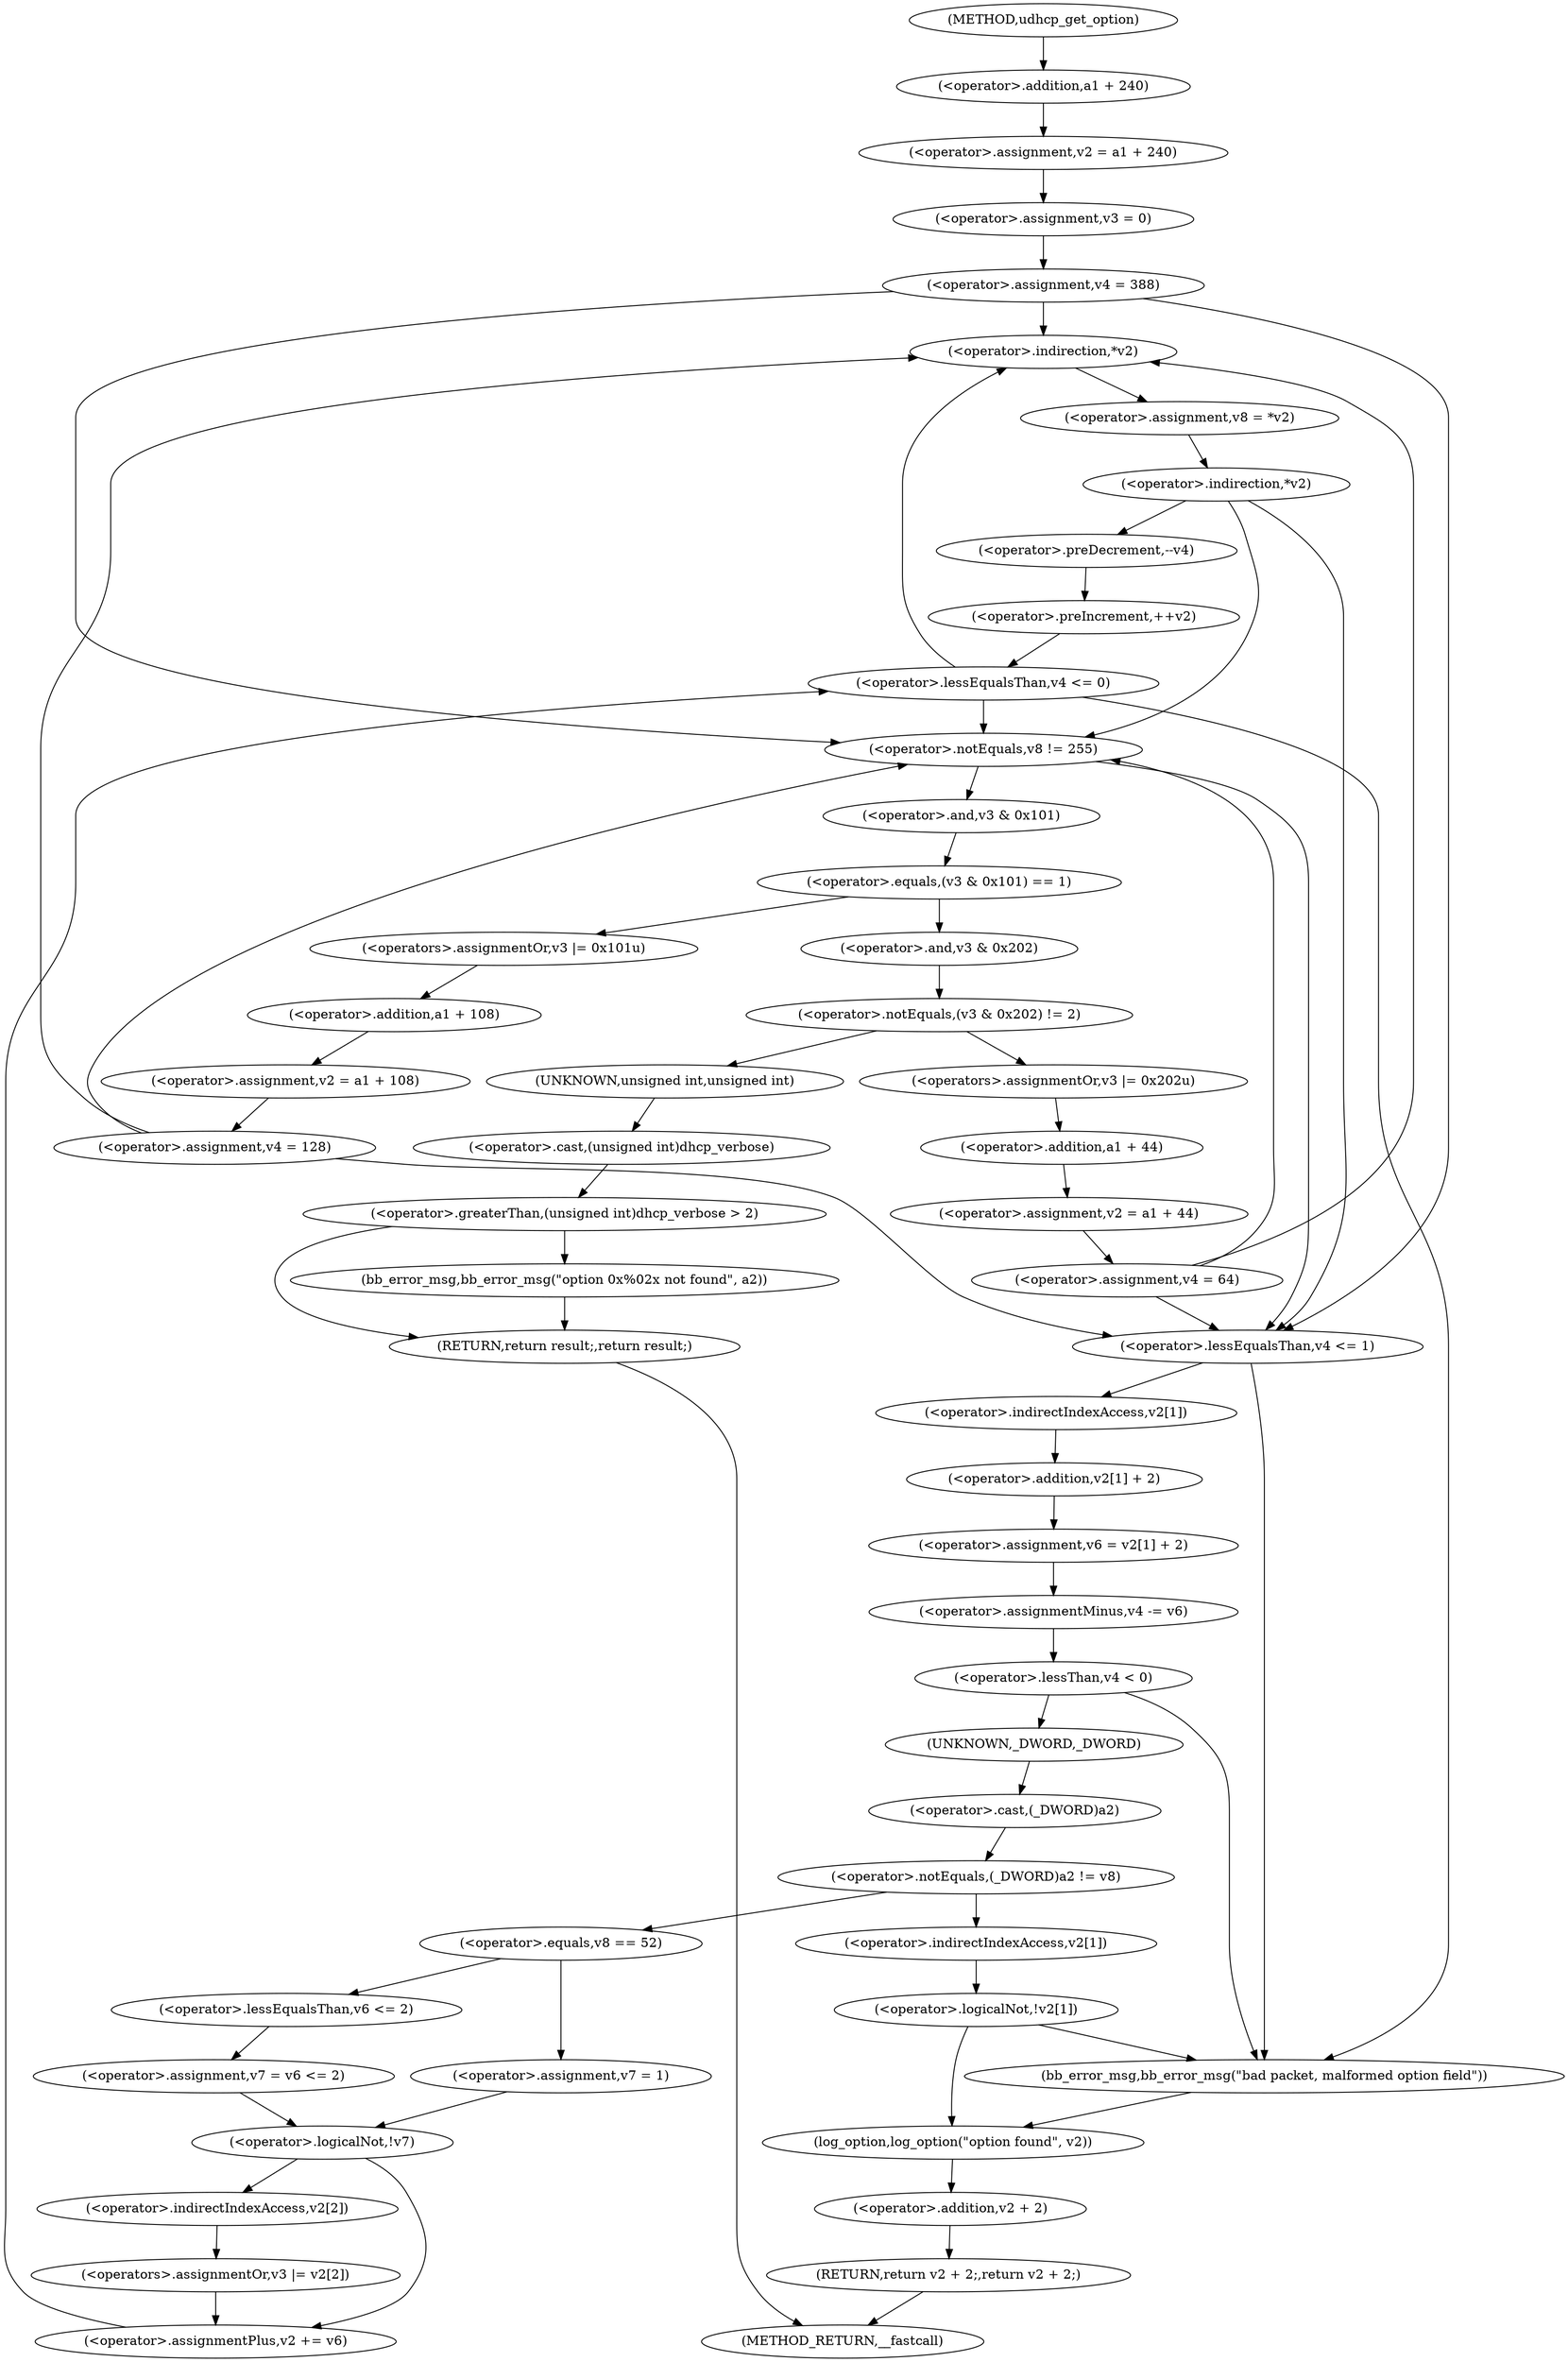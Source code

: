 digraph udhcp_get_option {  
"1000119" [label = "(<operator>.assignment,v2 = a1 + 240)" ]
"1000121" [label = "(<operator>.addition,a1 + 240)" ]
"1000124" [label = "(<operator>.assignment,v3 = 0)" ]
"1000127" [label = "(<operator>.assignment,v4 = 388)" ]
"1000136" [label = "(<operator>.assignment,v8 = *v2)" ]
"1000138" [label = "(<operator>.indirection,*v2)" ]
"1000141" [label = "(<operator>.indirection,*v2)" ]
"1000144" [label = "(<operator>.preDecrement,--v4)" ]
"1000146" [label = "(<operator>.preIncrement,++v2)" ]
"1000150" [label = "(<operator>.lessEqualsThan,v4 <= 0)" ]
"1000155" [label = "(<operator>.notEquals,v8 != 255)" ]
"1000160" [label = "(<operator>.equals,(v3 & 0x101) == 1)" ]
"1000161" [label = "(<operator>.and,v3 & 0x101)" ]
"1000166" [label = "(<operators>.assignmentOr,v3 |= 0x101u)" ]
"1000169" [label = "(<operator>.assignment,v2 = a1 + 108)" ]
"1000171" [label = "(<operator>.addition,a1 + 108)" ]
"1000174" [label = "(<operator>.assignment,v4 = 128)" ]
"1000180" [label = "(<operator>.notEquals,(v3 & 0x202) != 2)" ]
"1000181" [label = "(<operator>.and,v3 & 0x202)" ]
"1000188" [label = "(<operator>.greaterThan,(unsigned int)dhcp_verbose > 2)" ]
"1000189" [label = "(<operator>.cast,(unsigned int)dhcp_verbose)" ]
"1000190" [label = "(UNKNOWN,unsigned int,unsigned int)" ]
"1000194" [label = "(bb_error_msg,bb_error_msg(\"option 0x%02x not found\", a2))" ]
"1000198" [label = "(RETURN,return result;,return result;)" ]
"1000200" [label = "(<operators>.assignmentOr,v3 |= 0x202u)" ]
"1000203" [label = "(<operator>.assignment,v2 = a1 + 44)" ]
"1000205" [label = "(<operator>.addition,a1 + 44)" ]
"1000208" [label = "(<operator>.assignment,v4 = 64)" ]
"1000212" [label = "(<operator>.lessEqualsThan,v4 <= 1)" ]
"1000216" [label = "(<operator>.assignment,v6 = v2[1] + 2)" ]
"1000218" [label = "(<operator>.addition,v2[1] + 2)" ]
"1000219" [label = "(<operator>.indirectIndexAccess,v2[1])" ]
"1000223" [label = "(<operator>.assignmentMinus,v4 -= v6)" ]
"1000227" [label = "(<operator>.lessThan,v4 < 0)" ]
"1000232" [label = "(<operator>.notEquals,(_DWORD)a2 != v8)" ]
"1000233" [label = "(<operator>.cast,(_DWORD)a2)" ]
"1000234" [label = "(UNKNOWN,_DWORD,_DWORD)" ]
"1000239" [label = "(<operator>.equals,v8 == 52)" ]
"1000242" [label = "(<operator>.assignment,v7 = v6 <= 2)" ]
"1000244" [label = "(<operator>.lessEqualsThan,v6 <= 2)" ]
"1000248" [label = "(<operator>.assignment,v7 = 1)" ]
"1000252" [label = "(<operator>.logicalNot,!v7)" ]
"1000254" [label = "(<operators>.assignmentOr,v3 |= v2[2])" ]
"1000256" [label = "(<operator>.indirectIndexAccess,v2[2])" ]
"1000259" [label = "(<operator>.assignmentPlus,v2 += v6)" ]
"1000264" [label = "(<operator>.logicalNot,!v2[1])" ]
"1000265" [label = "(<operator>.indirectIndexAccess,v2[1])" ]
"1000270" [label = "(bb_error_msg,bb_error_msg(\"bad packet, malformed option field\"))" ]
"1000273" [label = "(log_option,log_option(\"option found\", v2))" ]
"1000276" [label = "(RETURN,return v2 + 2;,return v2 + 2;)" ]
"1000277" [label = "(<operator>.addition,v2 + 2)" ]
"1000108" [label = "(METHOD,udhcp_get_option)" ]
"1000280" [label = "(METHOD_RETURN,__fastcall)" ]
  "1000119" -> "1000124" 
  "1000121" -> "1000119" 
  "1000124" -> "1000127" 
  "1000127" -> "1000138" 
  "1000127" -> "1000155" 
  "1000127" -> "1000212" 
  "1000136" -> "1000141" 
  "1000138" -> "1000136" 
  "1000141" -> "1000155" 
  "1000141" -> "1000212" 
  "1000141" -> "1000144" 
  "1000144" -> "1000146" 
  "1000146" -> "1000150" 
  "1000150" -> "1000138" 
  "1000150" -> "1000155" 
  "1000150" -> "1000270" 
  "1000155" -> "1000212" 
  "1000155" -> "1000161" 
  "1000160" -> "1000166" 
  "1000160" -> "1000181" 
  "1000161" -> "1000160" 
  "1000166" -> "1000171" 
  "1000169" -> "1000174" 
  "1000171" -> "1000169" 
  "1000174" -> "1000138" 
  "1000174" -> "1000155" 
  "1000174" -> "1000212" 
  "1000180" -> "1000190" 
  "1000180" -> "1000200" 
  "1000181" -> "1000180" 
  "1000188" -> "1000194" 
  "1000188" -> "1000198" 
  "1000189" -> "1000188" 
  "1000190" -> "1000189" 
  "1000194" -> "1000198" 
  "1000198" -> "1000280" 
  "1000200" -> "1000205" 
  "1000203" -> "1000208" 
  "1000205" -> "1000203" 
  "1000208" -> "1000138" 
  "1000208" -> "1000155" 
  "1000208" -> "1000212" 
  "1000212" -> "1000270" 
  "1000212" -> "1000219" 
  "1000216" -> "1000223" 
  "1000218" -> "1000216" 
  "1000219" -> "1000218" 
  "1000223" -> "1000227" 
  "1000227" -> "1000234" 
  "1000227" -> "1000270" 
  "1000232" -> "1000239" 
  "1000232" -> "1000265" 
  "1000233" -> "1000232" 
  "1000234" -> "1000233" 
  "1000239" -> "1000244" 
  "1000239" -> "1000248" 
  "1000242" -> "1000252" 
  "1000244" -> "1000242" 
  "1000248" -> "1000252" 
  "1000252" -> "1000256" 
  "1000252" -> "1000259" 
  "1000254" -> "1000259" 
  "1000256" -> "1000254" 
  "1000259" -> "1000150" 
  "1000264" -> "1000270" 
  "1000264" -> "1000273" 
  "1000265" -> "1000264" 
  "1000270" -> "1000273" 
  "1000273" -> "1000277" 
  "1000276" -> "1000280" 
  "1000277" -> "1000276" 
  "1000108" -> "1000121" 
}
